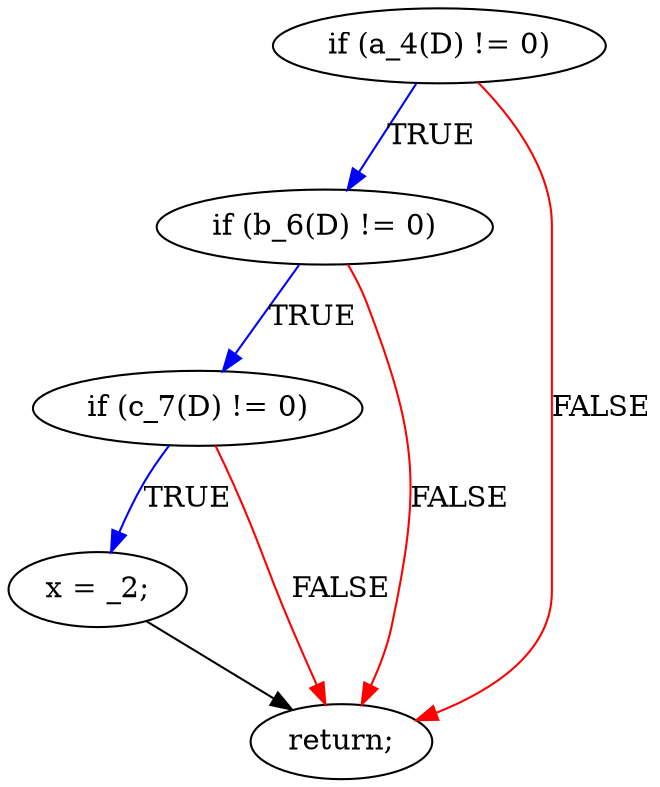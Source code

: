 digraph { // mcdc006b
    A2 [label="if (a_4(D) != 0)"];
    A3 [label="if (b_6(D) != 0)"];
    A4 [label="if (c_7(D) != 0)"];
    A5 [label="x = _2;"];
    A6 [label="return;"];
    A2 -> A3 [label="TRUE", color="blue"];
    A2 -> A6 [label="FALSE", color="red"];
    A3 -> A4 [label="TRUE", color="blue"];
    A3 -> A6 [label="FALSE", color="red"];
    A4 -> A5 [label="TRUE", color="blue"];
    A4 -> A6 [label="FALSE", color="red"];
    A5 -> A6 [label="", color="black"];
}
